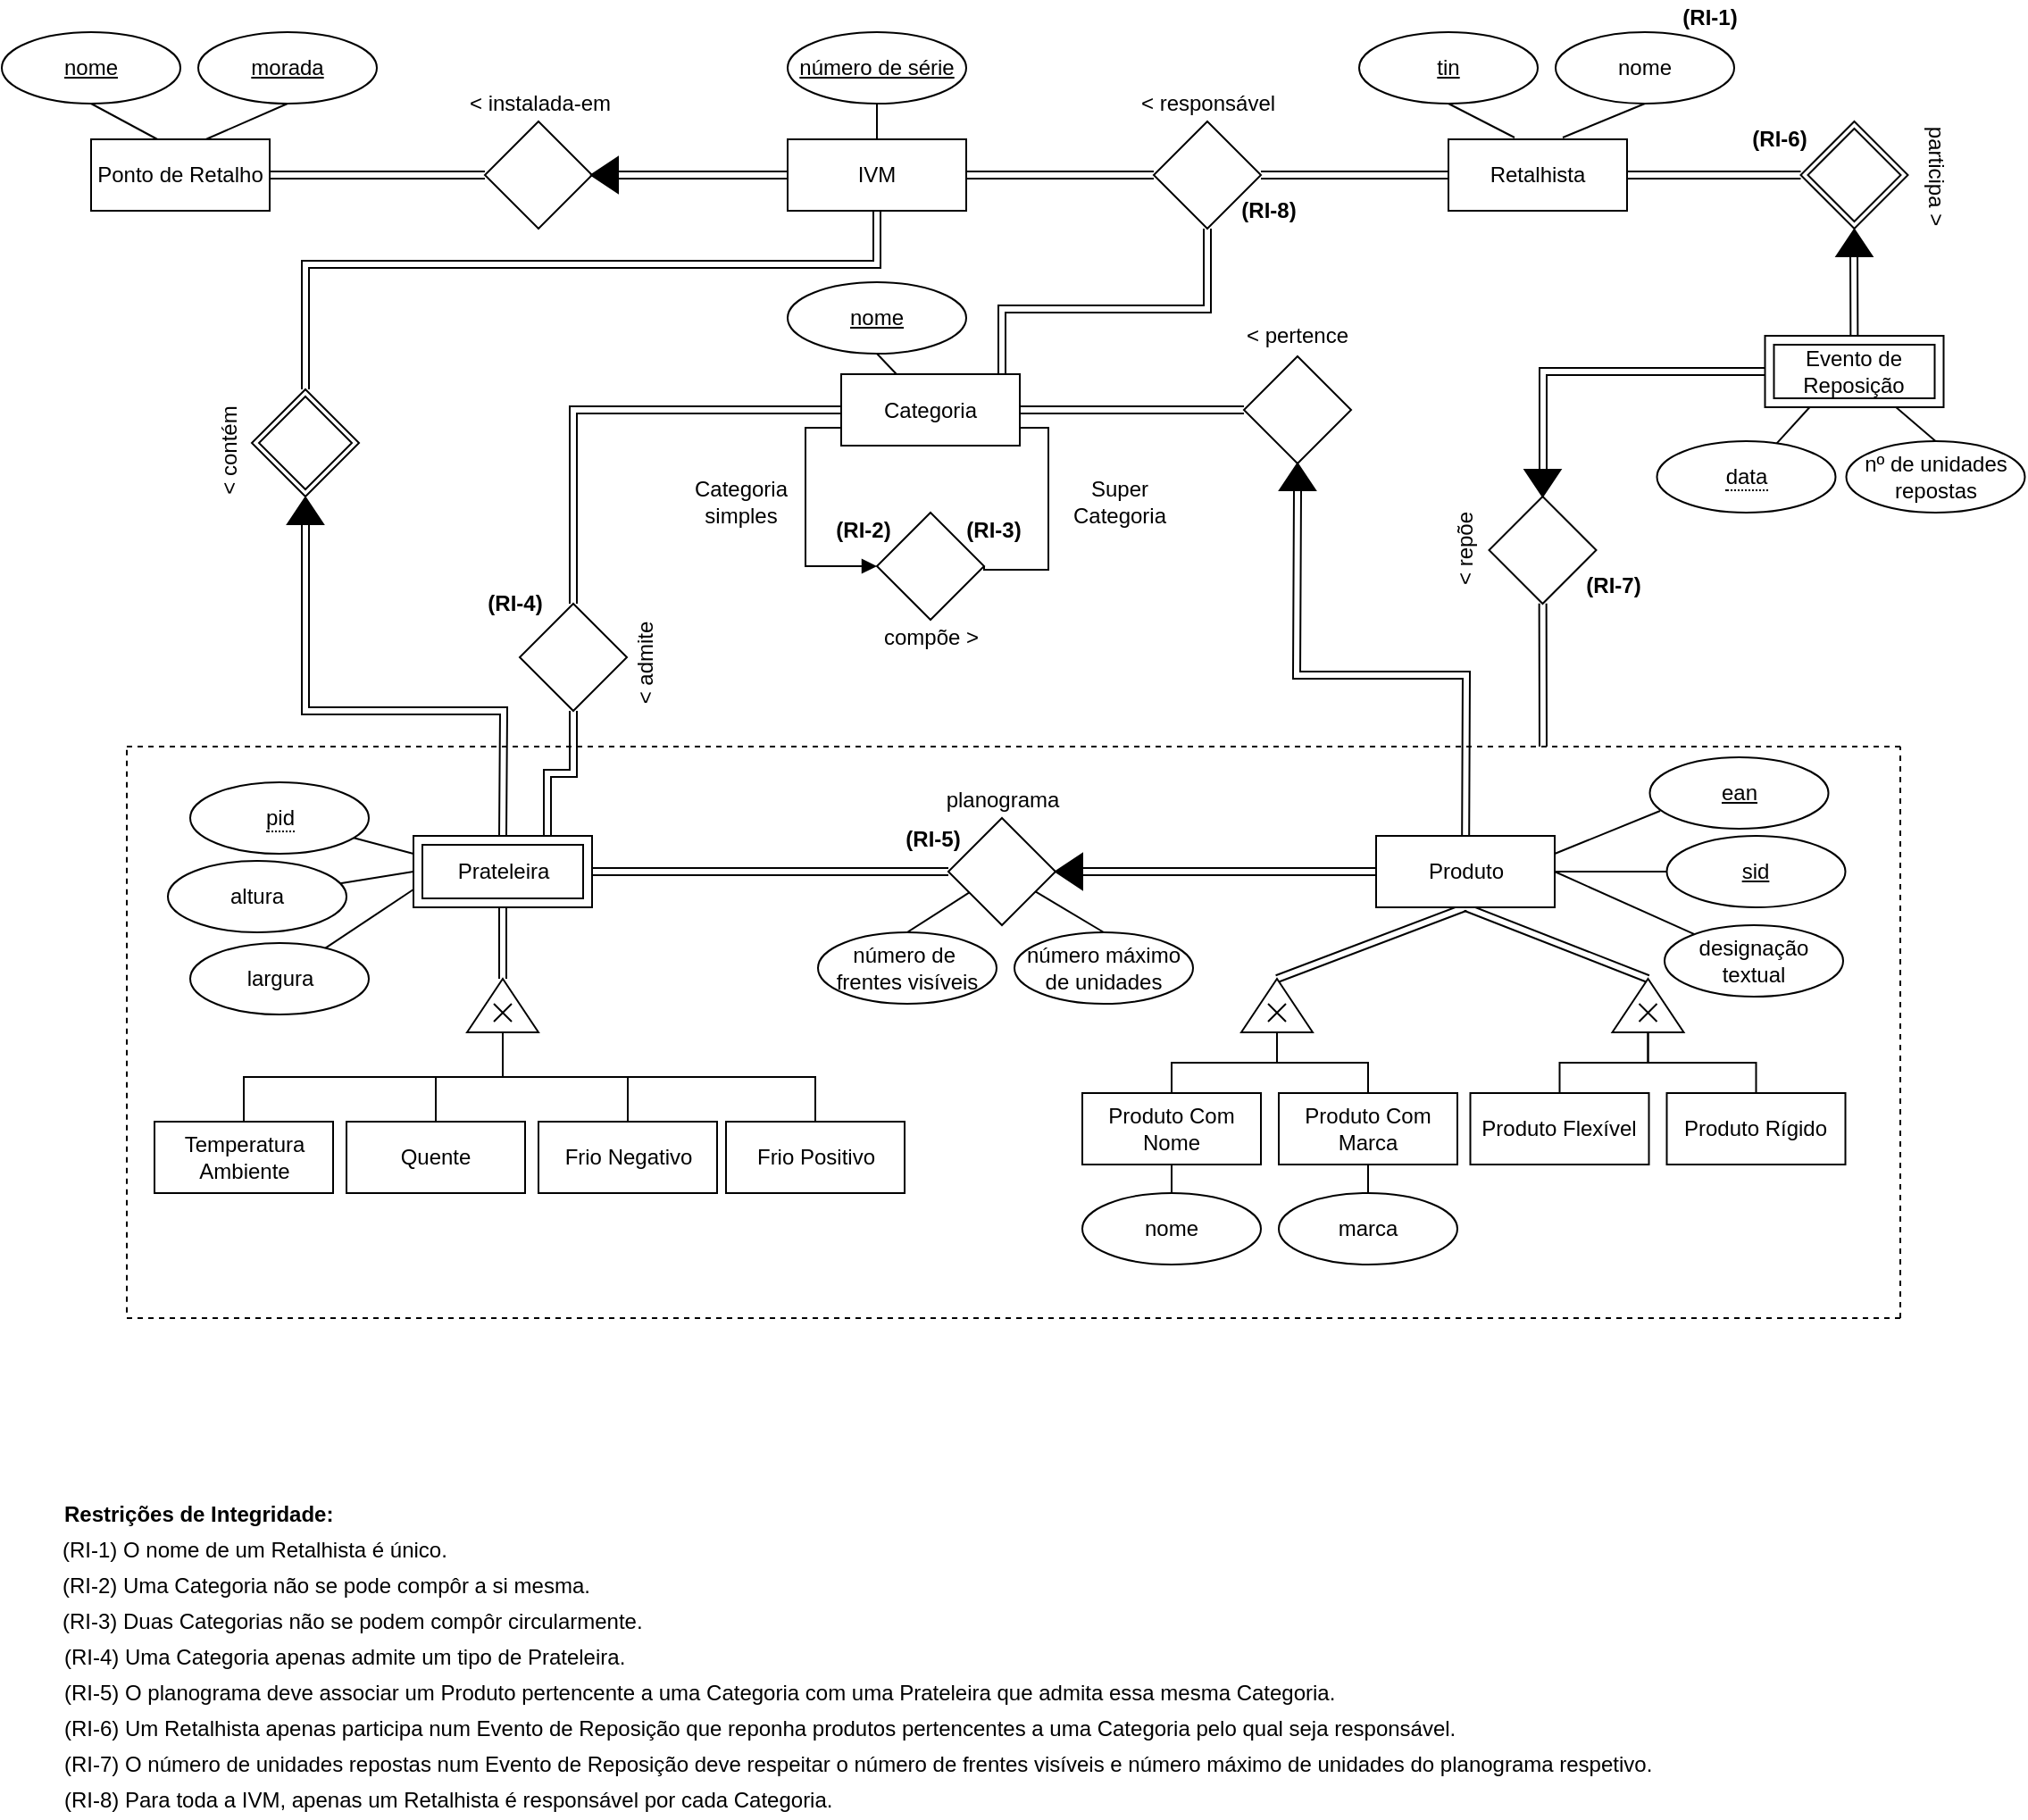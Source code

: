 <mxfile version="18.1.2" type="google"><diagram id="pVXfIqjdTiSZ4pMnG60R" name="Page-1"><mxGraphModel grid="1" page="1" gridSize="10" guides="1" tooltips="1" connect="1" arrows="1" fold="1" pageScale="1" pageWidth="1169" pageHeight="827" math="0" shadow="0"><root><mxCell id="0"/><mxCell id="1" parent="0"/><mxCell id="9XuboyVHeGBMtHTRcNs0-4" style="edgeStyle=none;rounded=0;orthogonalLoop=1;jettySize=auto;html=1;entryX=0.5;entryY=0;entryDx=0;entryDy=0;endArrow=none;endFill=0;" edge="1" parent="1"><mxGeometry relative="1" as="geometry"><mxPoint x="764.5" y="740" as="targetPoint"/></mxGeometry></mxCell><mxCell id="gQ8pJQPhpBVp7Z7NaRv0-20" style="edgeStyle=none;rounded=0;orthogonalLoop=1;jettySize=auto;html=1;entryX=0.5;entryY=1;entryDx=0;entryDy=0;endArrow=none;endFill=0;" edge="1" parent="1" source="gQ8pJQPhpBVp7Z7NaRv0-23" target="gQ8pJQPhpBVp7Z7NaRv0-31"><mxGeometry relative="1" as="geometry"/></mxCell><mxCell id="gQ8pJQPhpBVp7Z7NaRv0-21" style="rounded=0;orthogonalLoop=1;jettySize=auto;html=1;entryX=0.5;entryY=0;entryDx=0;entryDy=0;endArrow=none;endFill=0;shape=link;edgeStyle=elbowEdgeStyle;elbow=vertical;" edge="1" parent="1" source="gQ8pJQPhpBVp7Z7NaRv0-23" target="gQ8pJQPhpBVp7Z7NaRv0-33"><mxGeometry relative="1" as="geometry"><mxPoint x="197.5" y="250" as="targetPoint"/><Array as="points"><mxPoint x="309" y="180"/><mxPoint x="299" y="190"/></Array></mxGeometry></mxCell><mxCell id="pPBSvV6Vw7GxZ7YlRQ6y-2" style="shape=link;rounded=0;orthogonalLoop=1;jettySize=auto;html=1;entryX=0;entryY=0.5;entryDx=0;entryDy=0;" edge="1" parent="1" source="gQ8pJQPhpBVp7Z7NaRv0-23" target="gQ8pJQPhpBVp7Z7NaRv0-79"><mxGeometry relative="1" as="geometry"/></mxCell><mxCell id="gQ8pJQPhpBVp7Z7NaRv0-23" value="IVM" style="whiteSpace=wrap;html=1;align=center;" vertex="1" parent="1"><mxGeometry x="454" y="110" width="100" height="40" as="geometry"/></mxCell><mxCell id="gQ8pJQPhpBVp7Z7NaRv0-24" style="rounded=0;orthogonalLoop=1;jettySize=auto;html=1;entryX=0;entryY=0.5;entryDx=0;entryDy=0;endArrow=none;endFill=0;shape=link;" edge="1" parent="1" source="gQ8pJQPhpBVp7Z7NaRv0-27" target="gQ8pJQPhpBVp7Z7NaRv0-28"><mxGeometry relative="1" as="geometry"/></mxCell><mxCell id="gQ8pJQPhpBVp7Z7NaRv0-25" style="edgeStyle=none;rounded=0;orthogonalLoop=1;jettySize=auto;html=1;entryX=0.5;entryY=1;entryDx=0;entryDy=0;endArrow=none;endFill=0;exitX=0.39;exitY=0.025;exitDx=0;exitDy=0;exitPerimeter=0;" edge="1" parent="1" source="gQ8pJQPhpBVp7Z7NaRv0-27" target="gQ8pJQPhpBVp7Z7NaRv0-29"><mxGeometry relative="1" as="geometry"/></mxCell><mxCell id="gQ8pJQPhpBVp7Z7NaRv0-26" style="edgeStyle=none;rounded=0;orthogonalLoop=1;jettySize=auto;html=1;entryX=0.5;entryY=1;entryDx=0;entryDy=0;endArrow=none;endFill=0;exitX=0.62;exitY=0.025;exitDx=0;exitDy=0;exitPerimeter=0;" edge="1" parent="1" source="gQ8pJQPhpBVp7Z7NaRv0-27" target="gQ8pJQPhpBVp7Z7NaRv0-30"><mxGeometry relative="1" as="geometry"/></mxCell><mxCell id="gQ8pJQPhpBVp7Z7NaRv0-27" value="Ponto de Retalho" style="whiteSpace=wrap;html=1;align=center;" vertex="1" parent="1"><mxGeometry x="64" y="110" width="100" height="40" as="geometry"/></mxCell><mxCell id="gQ8pJQPhpBVp7Z7NaRv0-28" value="" style="shape=rhombus;perimeter=rhombusPerimeter;whiteSpace=wrap;html=1;align=center;" vertex="1" parent="1"><mxGeometry x="284.5" y="100" width="60" height="60" as="geometry"/></mxCell><mxCell id="gQ8pJQPhpBVp7Z7NaRv0-29" value="nome" style="ellipse;whiteSpace=wrap;html=1;align=center;fontStyle=4" vertex="1" parent="1"><mxGeometry x="14" y="50" width="100" height="40" as="geometry"/></mxCell><mxCell id="gQ8pJQPhpBVp7Z7NaRv0-30" value="morada" style="ellipse;whiteSpace=wrap;html=1;align=center;fontStyle=4" vertex="1" parent="1"><mxGeometry x="124" y="50" width="100" height="40" as="geometry"/></mxCell><mxCell id="gQ8pJQPhpBVp7Z7NaRv0-31" value="número de série" style="ellipse;whiteSpace=wrap;html=1;align=center;fontStyle=4" vertex="1" parent="1"><mxGeometry x="454" y="50" width="100" height="40" as="geometry"/></mxCell><mxCell id="gQ8pJQPhpBVp7Z7NaRv0-32" style="edgeStyle=none;rounded=0;orthogonalLoop=1;jettySize=auto;html=1;entryX=0.5;entryY=0;entryDx=0;entryDy=0;endArrow=none;endFill=0;startArrow=none;exitX=0;exitY=0.5;exitDx=0;exitDy=0;shape=link;" edge="1" parent="1" source="XFSiHZjqZu1Twpe_25S5-8" target="gQ8pJQPhpBVp7Z7NaRv0-46"><mxGeometry relative="1" as="geometry"><Array as="points"><mxPoint x="184" y="430"/><mxPoint x="295" y="430"/></Array></mxGeometry></mxCell><mxCell id="gQ8pJQPhpBVp7Z7NaRv0-33" value="" style="shape=rhombus;double=1;perimeter=rhombusPerimeter;whiteSpace=wrap;html=1;align=center;" vertex="1" parent="1"><mxGeometry x="154" y="250" width="60" height="60" as="geometry"/></mxCell><mxCell id="gQ8pJQPhpBVp7Z7NaRv0-34" style="edgeStyle=none;rounded=0;orthogonalLoop=1;jettySize=auto;html=1;entryX=0.5;entryY=1;entryDx=0;entryDy=0;endArrow=none;endFill=0;elbow=vertical;" edge="1" parent="1" source="gQ8pJQPhpBVp7Z7NaRv0-38" target="gQ8pJQPhpBVp7Z7NaRv0-39"><mxGeometry relative="1" as="geometry"/></mxCell><mxCell id="gQ8pJQPhpBVp7Z7NaRv0-37" style="edgeStyle=none;rounded=0;orthogonalLoop=1;jettySize=auto;html=1;entryX=0;entryY=0.5;entryDx=0;entryDy=0;endArrow=none;endFill=0;shape=link;" edge="1" parent="1" source="gQ8pJQPhpBVp7Z7NaRv0-38" target="gQ8pJQPhpBVp7Z7NaRv0-115"><mxGeometry relative="1" as="geometry"/></mxCell><mxCell id="gQ8pJQPhpBVp7Z7NaRv0-39" value="nome" style="ellipse;whiteSpace=wrap;html=1;align=center;fontStyle=4" vertex="1" parent="1"><mxGeometry x="454" y="190" width="100" height="40" as="geometry"/></mxCell><mxCell id="Xe1isENeUcXGEcEsjrZS-8" style="edgeStyle=orthogonalEdgeStyle;rounded=0;orthogonalLoop=1;jettySize=auto;html=1;entryX=0;entryY=0.75;entryDx=0;entryDy=0;exitX=0;exitY=0.5;exitDx=0;exitDy=0;endArrow=none;endFill=0;startArrow=block;startFill=1;" edge="1" parent="1" source="gQ8pJQPhpBVp7Z7NaRv0-40" target="gQ8pJQPhpBVp7Z7NaRv0-38"><mxGeometry relative="1" as="geometry"/></mxCell><mxCell id="Xe1isENeUcXGEcEsjrZS-9" style="edgeStyle=orthogonalEdgeStyle;rounded=0;orthogonalLoop=1;jettySize=auto;html=1;entryX=1;entryY=0.75;entryDx=0;entryDy=0;exitX=1;exitY=0.5;exitDx=0;exitDy=0;endArrow=none;endFill=0;" edge="1" parent="1" source="gQ8pJQPhpBVp7Z7NaRv0-40" target="gQ8pJQPhpBVp7Z7NaRv0-38"><mxGeometry relative="1" as="geometry"><Array as="points"><mxPoint x="600" y="351"/><mxPoint x="600" y="271"/></Array></mxGeometry></mxCell><mxCell id="gQ8pJQPhpBVp7Z7NaRv0-40" value="" style="shape=rhombus;perimeter=rhombusPerimeter;whiteSpace=wrap;html=1;align=center;" vertex="1" parent="1"><mxGeometry x="504" y="319" width="60" height="60" as="geometry"/></mxCell><mxCell id="gQ8pJQPhpBVp7Z7NaRv0-41" value="Categoria simples" style="text;html=1;strokeColor=none;fillColor=none;align=center;verticalAlign=middle;whiteSpace=wrap;rounded=0;" vertex="1" parent="1"><mxGeometry x="397.5" y="298" width="60" height="30" as="geometry"/></mxCell><mxCell id="gQ8pJQPhpBVp7Z7NaRv0-42" value="Super Categoria" style="text;html=1;strokeColor=none;fillColor=none;align=center;verticalAlign=middle;whiteSpace=wrap;rounded=0;" vertex="1" parent="1"><mxGeometry x="610" y="298" width="60" height="30" as="geometry"/></mxCell><mxCell id="gQ8pJQPhpBVp7Z7NaRv0-43" style="shape=link;rounded=0;orthogonalLoop=1;jettySize=auto;html=1;endArrow=none;endFill=0;startArrow=none;entryX=0;entryY=0.5;entryDx=0;entryDy=0;edgeStyle=elbowEdgeStyle;exitX=0.5;exitY=0;exitDx=0;exitDy=0;" edge="1" parent="1" source="gQ8pJQPhpBVp7Z7NaRv0-45" target="gQ8pJQPhpBVp7Z7NaRv0-38"><mxGeometry relative="1" as="geometry"><mxPoint x="944" y="200" as="targetPoint"/><Array as="points"><mxPoint x="334" y="262"/><mxPoint x="324" y="310"/></Array><mxPoint x="334" y="355" as="sourcePoint"/></mxGeometry></mxCell><mxCell id="gQ8pJQPhpBVp7Z7NaRv0-45" value="" style="shape=rhombus;perimeter=rhombusPerimeter;whiteSpace=wrap;html=1;align=center;" vertex="1" parent="1"><mxGeometry x="304" y="370" width="60" height="60" as="geometry"/></mxCell><mxCell id="m3IpDpdeBTvdBVYiMgrG-31" style="edgeStyle=elbowEdgeStyle;shape=link;rounded=0;orthogonalLoop=1;jettySize=auto;elbow=vertical;html=1;entryX=0.5;entryY=1;entryDx=0;entryDy=0;endArrow=classic;endFill=1;exitX=0.75;exitY=0;exitDx=0;exitDy=0;" edge="1" parent="1" source="gQ8pJQPhpBVp7Z7NaRv0-46" target="gQ8pJQPhpBVp7Z7NaRv0-45"><mxGeometry relative="1" as="geometry"/></mxCell><mxCell id="gQ8pJQPhpBVp7Z7NaRv0-46" value="Prateleira" style="shape=ext;margin=3;double=1;whiteSpace=wrap;html=1;align=center;gradientColor=none;" vertex="1" parent="1"><mxGeometry x="244.5" y="500" width="100" height="40" as="geometry"/></mxCell><mxCell id="gQ8pJQPhpBVp7Z7NaRv0-47" style="edgeStyle=none;rounded=0;orthogonalLoop=1;jettySize=auto;html=1;entryX=0;entryY=0.5;entryDx=0;entryDy=0;endArrow=none;endFill=0;" edge="1" parent="1" source="gQ8pJQPhpBVp7Z7NaRv0-48" target="gQ8pJQPhpBVp7Z7NaRv0-46"><mxGeometry relative="1" as="geometry"/></mxCell><mxCell id="gQ8pJQPhpBVp7Z7NaRv0-48" value="altura" style="ellipse;whiteSpace=wrap;html=1;align=center;" vertex="1" parent="1"><mxGeometry x="107" y="514" width="100" height="40" as="geometry"/></mxCell><mxCell id="gQ8pJQPhpBVp7Z7NaRv0-49" style="edgeStyle=none;rounded=0;orthogonalLoop=1;jettySize=auto;html=1;entryX=0;entryY=0.75;entryDx=0;entryDy=0;endArrow=none;endFill=0;" edge="1" parent="1" source="gQ8pJQPhpBVp7Z7NaRv0-50" target="gQ8pJQPhpBVp7Z7NaRv0-46"><mxGeometry relative="1" as="geometry"/></mxCell><mxCell id="gQ8pJQPhpBVp7Z7NaRv0-50" value="largura" style="ellipse;whiteSpace=wrap;html=1;align=center;" vertex="1" parent="1"><mxGeometry x="119.5" y="560" width="100" height="40" as="geometry"/></mxCell><mxCell id="gQ8pJQPhpBVp7Z7NaRv0-51" style="edgeStyle=none;rounded=0;orthogonalLoop=1;jettySize=auto;html=1;entryX=0;entryY=0.25;entryDx=0;entryDy=0;endArrow=none;endFill=0;" edge="1" parent="1" source="gQ8pJQPhpBVp7Z7NaRv0-52" target="gQ8pJQPhpBVp7Z7NaRv0-46"><mxGeometry relative="1" as="geometry"/></mxCell><mxCell id="gQ8pJQPhpBVp7Z7NaRv0-52" value="&lt;span style=&quot;border-bottom: 1px dotted&quot;&gt;pid&lt;/span&gt;" style="ellipse;whiteSpace=wrap;html=1;align=center;" vertex="1" parent="1"><mxGeometry x="119.5" y="470" width="100" height="40" as="geometry"/></mxCell><mxCell id="gQ8pJQPhpBVp7Z7NaRv0-53" value="" style="rounded=0;orthogonalLoop=1;jettySize=auto;html=1;endArrow=none;endFill=0;shape=link;" edge="1" parent="1" source="gQ8pJQPhpBVp7Z7NaRv0-54" target="gQ8pJQPhpBVp7Z7NaRv0-46"><mxGeometry relative="1" as="geometry"/></mxCell><mxCell id="gQ8pJQPhpBVp7Z7NaRv0-54" value="" style="triangle;whiteSpace=wrap;html=1;direction=north;aspect=fixed;" vertex="1" parent="1"><mxGeometry x="274.5" y="580" width="40" height="30" as="geometry"/></mxCell><mxCell id="gQ8pJQPhpBVp7Z7NaRv0-55" style="edgeStyle=elbowEdgeStyle;rounded=0;orthogonalLoop=1;jettySize=auto;html=1;entryX=0;entryY=0.5;entryDx=0;entryDy=0;endArrow=none;endFill=0;elbow=vertical;" edge="1" parent="1" source="gQ8pJQPhpBVp7Z7NaRv0-56" target="gQ8pJQPhpBVp7Z7NaRv0-54"><mxGeometry relative="1" as="geometry"/></mxCell><mxCell id="gQ8pJQPhpBVp7Z7NaRv0-56" value="Temperatura Ambiente" style="whiteSpace=wrap;html=1;align=center;" vertex="1" parent="1"><mxGeometry x="99.5" y="660" width="100" height="40" as="geometry"/></mxCell><mxCell id="gQ8pJQPhpBVp7Z7NaRv0-57" style="edgeStyle=elbowEdgeStyle;rounded=0;orthogonalLoop=1;jettySize=auto;html=1;entryX=0;entryY=0.5;entryDx=0;entryDy=0;endArrow=none;endFill=0;elbow=vertical;" edge="1" parent="1" source="gQ8pJQPhpBVp7Z7NaRv0-58" target="gQ8pJQPhpBVp7Z7NaRv0-54"><mxGeometry relative="1" as="geometry"/></mxCell><mxCell id="gQ8pJQPhpBVp7Z7NaRv0-58" value="Quente" style="whiteSpace=wrap;html=1;align=center;" vertex="1" parent="1"><mxGeometry x="207" y="660" width="100" height="40" as="geometry"/></mxCell><mxCell id="gQ8pJQPhpBVp7Z7NaRv0-59" style="edgeStyle=elbowEdgeStyle;rounded=0;orthogonalLoop=1;jettySize=auto;html=1;endArrow=none;endFill=0;elbow=vertical;exitX=0.5;exitY=0;exitDx=0;exitDy=0;" edge="1" parent="1" source="gQ8pJQPhpBVp7Z7NaRv0-60"><mxGeometry relative="1" as="geometry"><mxPoint x="294.5" y="610" as="targetPoint"/><mxPoint x="439.5" y="660" as="sourcePoint"/></mxGeometry></mxCell><mxCell id="gQ8pJQPhpBVp7Z7NaRv0-60" value="Frio Positivo" style="whiteSpace=wrap;html=1;align=center;" vertex="1" parent="1"><mxGeometry x="419.5" y="660" width="100" height="40" as="geometry"/></mxCell><mxCell id="gQ8pJQPhpBVp7Z7NaRv0-61" style="edgeStyle=elbowEdgeStyle;rounded=0;orthogonalLoop=1;jettySize=auto;html=1;entryX=0.5;entryY=1;entryDx=0;entryDy=0;elbow=vertical;endArrow=none;endFill=0;" edge="1" parent="1" source="gQ8pJQPhpBVp7Z7NaRv0-62"><mxGeometry relative="1" as="geometry"><mxPoint x="294.5" y="610" as="targetPoint"/></mxGeometry></mxCell><mxCell id="gQ8pJQPhpBVp7Z7NaRv0-62" value="Frio Negativo" style="whiteSpace=wrap;html=1;align=center;" vertex="1" parent="1"><mxGeometry x="314.5" y="660" width="100" height="40" as="geometry"/></mxCell><mxCell id="gQ8pJQPhpBVp7Z7NaRv0-63" style="edgeStyle=none;rounded=0;orthogonalLoop=1;jettySize=auto;html=1;entryX=0.5;entryY=1;entryDx=0;entryDy=0;endArrow=none;endFill=0;exitX=0.37;exitY=-0.025;exitDx=0;exitDy=0;exitPerimeter=0;" edge="1" parent="1" source="gQ8pJQPhpBVp7Z7NaRv0-66" target="gQ8pJQPhpBVp7Z7NaRv0-68"><mxGeometry relative="1" as="geometry"/></mxCell><mxCell id="gQ8pJQPhpBVp7Z7NaRv0-64" style="edgeStyle=none;rounded=0;orthogonalLoop=1;jettySize=auto;html=1;entryX=0.5;entryY=1;entryDx=0;entryDy=0;endArrow=none;endFill=0;exitX=0.64;exitY=-0.025;exitDx=0;exitDy=0;exitPerimeter=0;" edge="1" parent="1" source="gQ8pJQPhpBVp7Z7NaRv0-66" target="gQ8pJQPhpBVp7Z7NaRv0-67"><mxGeometry relative="1" as="geometry"><mxPoint x="1118" y="600" as="targetPoint"/></mxGeometry></mxCell><mxCell id="gQ8pJQPhpBVp7Z7NaRv0-66" value="Retalhista" style="whiteSpace=wrap;html=1;align=center;" vertex="1" parent="1"><mxGeometry x="824" y="110" width="100" height="40" as="geometry"/></mxCell><mxCell id="gQ8pJQPhpBVp7Z7NaRv0-67" value="nome" style="ellipse;whiteSpace=wrap;html=1;align=center;fontStyle=0" vertex="1" parent="1"><mxGeometry x="884" y="50" width="100" height="40" as="geometry"/></mxCell><mxCell id="gQ8pJQPhpBVp7Z7NaRv0-68" value="tin" style="ellipse;whiteSpace=wrap;html=1;align=center;fontStyle=4" vertex="1" parent="1"><mxGeometry x="774" y="50" width="100" height="40" as="geometry"/></mxCell><mxCell id="gQ8pJQPhpBVp7Z7NaRv0-70" style="rounded=0;orthogonalLoop=1;jettySize=auto;html=1;entryX=0.5;entryY=0;entryDx=0;entryDy=0;endArrow=none;endFill=0;" edge="1" parent="1" source="gQ8pJQPhpBVp7Z7NaRv0-71" target="gQ8pJQPhpBVp7Z7NaRv0-77"><mxGeometry relative="1" as="geometry"/></mxCell><mxCell id="gQ8pJQPhpBVp7Z7NaRv0-71" value="Evento de Reposição" style="shape=ext;margin=3;double=1;whiteSpace=wrap;html=1;align=center;gradientColor=none;" vertex="1" parent="1"><mxGeometry x="1001.25" y="220" width="100" height="40" as="geometry"/></mxCell><mxCell id="gQ8pJQPhpBVp7Z7NaRv0-73" value="" style="shape=rhombus;double=1;perimeter=rhombusPerimeter;whiteSpace=wrap;html=1;align=center;" vertex="1" parent="1"><mxGeometry x="1021.25" y="100" width="60" height="60" as="geometry"/></mxCell><mxCell id="gQ8pJQPhpBVp7Z7NaRv0-74" style="rounded=0;orthogonalLoop=1;jettySize=auto;html=1;entryX=0.5;entryY=1;entryDx=0;entryDy=0;endArrow=block;endFill=0;shape=flexArrow;startArrow=none;" edge="1" parent="1" source="m3IpDpdeBTvdBVYiMgrG-27" target="gQ8pJQPhpBVp7Z7NaRv0-73"><mxGeometry relative="1" as="geometry"/></mxCell><mxCell id="gQ8pJQPhpBVp7Z7NaRv0-75" style="rounded=0;orthogonalLoop=1;jettySize=auto;html=1;endArrow=none;endFill=0;entryX=1;entryY=0.5;entryDx=0;entryDy=0;shape=link;" edge="1" parent="1" source="gQ8pJQPhpBVp7Z7NaRv0-73" target="gQ8pJQPhpBVp7Z7NaRv0-66"><mxGeometry relative="1" as="geometry"><mxPoint x="914" y="120" as="targetPoint"/></mxGeometry></mxCell><mxCell id="gQ8pJQPhpBVp7Z7NaRv0-77" value="nº de unidades repostas" style="ellipse;whiteSpace=wrap;html=1;align=center;fontStyle=0" vertex="1" parent="1"><mxGeometry x="1046.75" y="279" width="100" height="40" as="geometry"/></mxCell><mxCell id="gQ8pJQPhpBVp7Z7NaRv0-78" style="edgeStyle=elbowEdgeStyle;rounded=0;orthogonalLoop=1;jettySize=auto;html=1;endArrow=none;endFill=0;shape=link;startArrow=none;elbow=vertical;exitX=0.5;exitY=1;exitDx=0;exitDy=0;" edge="1" parent="1" source="gQ8pJQPhpBVp7Z7NaRv0-79"><mxGeometry relative="1" as="geometry"><mxPoint x="574" y="250" as="targetPoint"/><Array as="points"/><mxPoint x="690" y="170" as="sourcePoint"/></mxGeometry></mxCell><mxCell id="gQ8pJQPhpBVp7Z7NaRv0-79" value="" style="shape=rhombus;perimeter=rhombusPerimeter;whiteSpace=wrap;html=1;align=center;" vertex="1" parent="1"><mxGeometry x="659" y="100" width="60" height="60" as="geometry"/></mxCell><mxCell id="gQ8pJQPhpBVp7Z7NaRv0-80" style="rounded=0;orthogonalLoop=1;jettySize=auto;elbow=vertical;html=1;endArrow=none;endFill=0;entryX=0.058;entryY=0.75;entryDx=0;entryDy=0;exitX=1;exitY=0.25;exitDx=0;exitDy=0;entryPerimeter=0;" edge="1" parent="1" source="gQ8pJQPhpBVp7Z7NaRv0-89" target="gQ8pJQPhpBVp7Z7NaRv0-110"><mxGeometry relative="1" as="geometry"><mxPoint x="1100.778" y="717.78" as="sourcePoint"/><mxPoint x="1109.5" y="567.78" as="targetPoint"/></mxGeometry></mxCell><mxCell id="gQ8pJQPhpBVp7Z7NaRv0-81" style="edgeStyle=none;rounded=0;orthogonalLoop=1;jettySize=auto;html=1;endArrow=none;endFill=0;elbow=vertical;entryX=1;entryY=0.5;entryDx=0;entryDy=0;" edge="1" parent="1" source="gQ8pJQPhpBVp7Z7NaRv0-82" target="gQ8pJQPhpBVp7Z7NaRv0-89"><mxGeometry relative="1" as="geometry"><mxPoint x="859.5" y="533.89" as="targetPoint"/></mxGeometry></mxCell><mxCell id="gQ8pJQPhpBVp7Z7NaRv0-82" value="designação textual" style="ellipse;whiteSpace=wrap;html=1;align=center;fontStyle=0" vertex="1" parent="1"><mxGeometry x="945" y="550" width="100" height="40" as="geometry"/></mxCell><mxCell id="gQ8pJQPhpBVp7Z7NaRv0-83" style="edgeStyle=none;rounded=0;orthogonalLoop=1;jettySize=auto;html=1;entryX=0.5;entryY=1;entryDx=0;entryDy=0;endArrow=none;endFill=0;elbow=vertical;exitX=0.5;exitY=0;exitDx=0;exitDy=0;" edge="1" parent="1" source="gQ8pJQPhpBVp7Z7NaRv0-84" target="gQ8pJQPhpBVp7Z7NaRv0-95"><mxGeometry relative="1" as="geometry"><mxPoint x="786.5" y="641" as="targetPoint"/><mxPoint x="779" y="731" as="sourcePoint"/></mxGeometry></mxCell><mxCell id="gQ8pJQPhpBVp7Z7NaRv0-84" value="marca" style="ellipse;whiteSpace=wrap;html=1;align=center;fontStyle=0" vertex="1" parent="1"><mxGeometry x="729" y="700" width="100" height="40" as="geometry"/></mxCell><mxCell id="gQ8pJQPhpBVp7Z7NaRv0-85" style="edgeStyle=none;rounded=0;orthogonalLoop=1;jettySize=auto;html=1;endArrow=none;endFill=0;elbow=vertical;entryX=0.5;entryY=1;entryDx=0;entryDy=0;exitX=0.5;exitY=0;exitDx=0;exitDy=0;" edge="1" parent="1" source="gQ8pJQPhpBVp7Z7NaRv0-86" target="gQ8pJQPhpBVp7Z7NaRv0-97"><mxGeometry relative="1" as="geometry"><mxPoint x="761.5" y="641" as="targetPoint"/><mxPoint x="669" y="731" as="sourcePoint"/></mxGeometry></mxCell><mxCell id="gQ8pJQPhpBVp7Z7NaRv0-86" value="nome" style="ellipse;whiteSpace=wrap;html=1;align=center;fontStyle=0" vertex="1" parent="1"><mxGeometry x="619" y="700" width="100" height="40" as="geometry"/></mxCell><mxCell id="gQ8pJQPhpBVp7Z7NaRv0-87" value="" style="rounded=0;orthogonalLoop=1;jettySize=auto;elbow=vertical;html=1;endArrow=none;endFill=0;entryX=1;entryY=0.5;entryDx=0;entryDy=0;shape=link;exitX=0.5;exitY=1;exitDx=0;exitDy=0;" edge="1" parent="1" source="gQ8pJQPhpBVp7Z7NaRv0-89" target="gQ8pJQPhpBVp7Z7NaRv0-92"><mxGeometry relative="1" as="geometry"><mxPoint x="1149.929" y="637.78" as="sourcePoint"/></mxGeometry></mxCell><mxCell id="gQ8pJQPhpBVp7Z7NaRv0-88" style="rounded=0;orthogonalLoop=1;jettySize=auto;elbow=vertical;html=1;entryX=1;entryY=0.5;entryDx=0;entryDy=0;endArrow=none;endFill=0;shape=link;exitX=0.5;exitY=1;exitDx=0;exitDy=0;" edge="1" parent="1" source="gQ8pJQPhpBVp7Z7NaRv0-89" target="gQ8pJQPhpBVp7Z7NaRv0-98"><mxGeometry relative="1" as="geometry"><mxPoint x="864" y="530" as="sourcePoint"/></mxGeometry></mxCell><mxCell id="DdXSxRleZCJrAWjYgFB--2" style="rounded=0;orthogonalLoop=1;jettySize=auto;html=1;endArrow=none;endFill=0;" edge="1" parent="1" source="gQ8pJQPhpBVp7Z7NaRv0-89" target="DdXSxRleZCJrAWjYgFB--1"><mxGeometry relative="1" as="geometry"/></mxCell><mxCell id="gQ8pJQPhpBVp7Z7NaRv0-89" value="Produto" style="whiteSpace=wrap;html=1;align=center;" vertex="1" parent="1"><mxGeometry x="783.5" y="500" width="100" height="40" as="geometry"/></mxCell><mxCell id="gQ8pJQPhpBVp7Z7NaRv0-91" style="rounded=0;orthogonalLoop=1;jettySize=auto;elbow=vertical;html=1;entryX=0;entryY=0.5;entryDx=0;entryDy=0;endArrow=none;endFill=0;shape=link;exitX=1;exitY=0.5;exitDx=0;exitDy=0;" edge="1" parent="1" source="gQ8pJQPhpBVp7Z7NaRv0-46" target="gQ8pJQPhpBVp7Z7NaRv0-109"><mxGeometry relative="1" as="geometry"><mxPoint x="749.5" y="583.89" as="targetPoint"/><mxPoint x="613" y="583.89" as="sourcePoint"/></mxGeometry></mxCell><mxCell id="gQ8pJQPhpBVp7Z7NaRv0-92" value="" style="triangle;whiteSpace=wrap;html=1;direction=north;aspect=fixed;" vertex="1" parent="1"><mxGeometry x="708" y="580" width="40" height="30" as="geometry"/></mxCell><mxCell id="gQ8pJQPhpBVp7Z7NaRv0-93" value="Produto Flexível" style="whiteSpace=wrap;html=1;align=center;" vertex="1" parent="1"><mxGeometry x="836.25" y="644" width="100" height="40" as="geometry"/></mxCell><mxCell id="gQ8pJQPhpBVp7Z7NaRv0-94" style="edgeStyle=elbowEdgeStyle;rounded=0;orthogonalLoop=1;jettySize=auto;html=1;exitX=0.5;exitY=0;exitDx=0;exitDy=0;entryX=0;entryY=0.5;entryDx=0;entryDy=0;endArrow=none;endFill=0;elbow=vertical;" edge="1" parent="1" source="gQ8pJQPhpBVp7Z7NaRv0-95" target="gQ8pJQPhpBVp7Z7NaRv0-92"><mxGeometry relative="1" as="geometry"/></mxCell><mxCell id="gQ8pJQPhpBVp7Z7NaRv0-95" value="Produto Com Marca" style="whiteSpace=wrap;html=1;align=center;" vertex="1" parent="1"><mxGeometry x="729" y="644" width="100" height="40" as="geometry"/></mxCell><mxCell id="gQ8pJQPhpBVp7Z7NaRv0-96" style="edgeStyle=elbowEdgeStyle;rounded=0;orthogonalLoop=1;jettySize=auto;html=1;entryX=0;entryY=0.5;entryDx=0;entryDy=0;endArrow=none;endFill=0;elbow=vertical;" edge="1" parent="1" source="gQ8pJQPhpBVp7Z7NaRv0-97" target="gQ8pJQPhpBVp7Z7NaRv0-92"><mxGeometry relative="1" as="geometry"/></mxCell><mxCell id="gQ8pJQPhpBVp7Z7NaRv0-97" value="Produto Com Nome" style="whiteSpace=wrap;html=1;align=center;" vertex="1" parent="1"><mxGeometry x="619" y="644" width="100" height="40" as="geometry"/></mxCell><mxCell id="gQ8pJQPhpBVp7Z7NaRv0-98" value="" style="triangle;whiteSpace=wrap;html=1;direction=north;aspect=fixed;" vertex="1" parent="1"><mxGeometry x="915.75" y="580" width="40" height="30" as="geometry"/></mxCell><mxCell id="gQ8pJQPhpBVp7Z7NaRv0-99" value="Produto Rígido" style="whiteSpace=wrap;html=1;align=center;" vertex="1" parent="1"><mxGeometry x="946.25" y="644" width="100" height="40" as="geometry"/></mxCell><mxCell id="gQ8pJQPhpBVp7Z7NaRv0-100" value="" style="shape=umlDestroy;whiteSpace=wrap;html=1;strokeWidth=1;aspect=fixed;" vertex="1" parent="1"><mxGeometry x="930.75" y="594" width="10" height="10" as="geometry"/></mxCell><mxCell id="gQ8pJQPhpBVp7Z7NaRv0-101" style="edgeStyle=elbowEdgeStyle;rounded=0;orthogonalLoop=1;jettySize=auto;html=1;entryX=0.5;entryY=0;entryDx=0;entryDy=0;endArrow=none;endFill=0;elbow=vertical;" edge="1" parent="1" source="gQ8pJQPhpBVp7Z7NaRv0-98" target="gQ8pJQPhpBVp7Z7NaRv0-93"><mxGeometry relative="1" as="geometry"/></mxCell><mxCell id="gQ8pJQPhpBVp7Z7NaRv0-102" style="edgeStyle=elbowEdgeStyle;rounded=0;orthogonalLoop=1;jettySize=auto;html=1;entryX=0.5;entryY=0;entryDx=0;entryDy=0;endArrow=none;endFill=0;elbow=vertical;" edge="1" parent="1" source="gQ8pJQPhpBVp7Z7NaRv0-98" target="gQ8pJQPhpBVp7Z7NaRv0-99"><mxGeometry relative="1" as="geometry"/></mxCell><mxCell id="gQ8pJQPhpBVp7Z7NaRv0-103" value="" style="endArrow=none;dashed=1;html=1;rounded=0;" edge="1" parent="1"><mxGeometry width="50" height="50" relative="1" as="geometry"><mxPoint x="84" y="450" as="sourcePoint"/><mxPoint x="1077" y="450" as="targetPoint"/></mxGeometry></mxCell><mxCell id="gQ8pJQPhpBVp7Z7NaRv0-104" value="" style="endArrow=none;dashed=1;html=1;rounded=0;" edge="1" parent="1"><mxGeometry width="50" height="50" relative="1" as="geometry"><mxPoint x="84" y="770" as="sourcePoint"/><mxPoint x="1077" y="770" as="targetPoint"/></mxGeometry></mxCell><mxCell id="gQ8pJQPhpBVp7Z7NaRv0-105" value="" style="endArrow=none;dashed=1;html=1;rounded=0;" edge="1" parent="1"><mxGeometry width="50" height="50" relative="1" as="geometry"><mxPoint x="84" y="766.89" as="sourcePoint"/><mxPoint x="84" y="450" as="targetPoint"/></mxGeometry></mxCell><mxCell id="gQ8pJQPhpBVp7Z7NaRv0-106" value="" style="endArrow=none;dashed=1;html=1;rounded=0;" edge="1" parent="1"><mxGeometry width="50" height="50" relative="1" as="geometry"><mxPoint x="1077" y="770" as="sourcePoint"/><mxPoint x="1077" y="450" as="targetPoint"/></mxGeometry></mxCell><mxCell id="gQ8pJQPhpBVp7Z7NaRv0-107" style="rounded=0;orthogonalLoop=1;jettySize=auto;html=1;entryX=0.5;entryY=0;entryDx=0;entryDy=0;endArrow=none;endFill=0;" edge="1" parent="1" source="gQ8pJQPhpBVp7Z7NaRv0-109" target="gQ8pJQPhpBVp7Z7NaRv0-111"><mxGeometry relative="1" as="geometry"/></mxCell><mxCell id="gQ8pJQPhpBVp7Z7NaRv0-108" style="rounded=0;orthogonalLoop=1;jettySize=auto;html=1;entryX=0.5;entryY=0;entryDx=0;entryDy=0;endArrow=none;endFill=0;" edge="1" parent="1" source="gQ8pJQPhpBVp7Z7NaRv0-109" target="gQ8pJQPhpBVp7Z7NaRv0-112"><mxGeometry relative="1" as="geometry"/></mxCell><mxCell id="gQ8pJQPhpBVp7Z7NaRv0-109" value="" style="shape=rhombus;perimeter=rhombusPerimeter;whiteSpace=wrap;html=1;align=center;" vertex="1" parent="1"><mxGeometry x="544" y="490" width="60" height="60" as="geometry"/></mxCell><mxCell id="gQ8pJQPhpBVp7Z7NaRv0-110" value="ean" style="ellipse;whiteSpace=wrap;html=1;align=center;fontStyle=4" vertex="1" parent="1"><mxGeometry x="936.75" y="456" width="100" height="40" as="geometry"/></mxCell><mxCell id="gQ8pJQPhpBVp7Z7NaRv0-111" value="número de&amp;nbsp; frentes visíveis" style="ellipse;whiteSpace=wrap;html=1;align=center;fontStyle=0" vertex="1" parent="1"><mxGeometry x="471" y="554" width="100" height="40" as="geometry"/></mxCell><mxCell id="gQ8pJQPhpBVp7Z7NaRv0-112" value="número máximo de unidades" style="ellipse;whiteSpace=wrap;html=1;align=center;fontStyle=0" vertex="1" parent="1"><mxGeometry x="581" y="554" width="100" height="40" as="geometry"/></mxCell><mxCell id="gQ8pJQPhpBVp7Z7NaRv0-113" value="" style="shape=umlDestroy;whiteSpace=wrap;html=1;strokeWidth=1;aspect=fixed;" vertex="1" parent="1"><mxGeometry x="723" y="594" width="10" height="10" as="geometry"/></mxCell><mxCell id="gQ8pJQPhpBVp7Z7NaRv0-114" style="edgeStyle=none;rounded=0;orthogonalLoop=1;jettySize=auto;html=1;endArrow=none;endFill=0;shape=link;startArrow=none;exitX=0;exitY=0.5;exitDx=0;exitDy=0;" edge="1" parent="1" source="m3IpDpdeBTvdBVYiMgrG-20" target="gQ8pJQPhpBVp7Z7NaRv0-89"><mxGeometry relative="1" as="geometry"><Array as="points"><mxPoint x="739" y="410"/><mxPoint x="834" y="410"/></Array></mxGeometry></mxCell><mxCell id="gQ8pJQPhpBVp7Z7NaRv0-115" value="" style="shape=rhombus;perimeter=rhombusPerimeter;whiteSpace=wrap;html=1;align=center;" vertex="1" parent="1"><mxGeometry x="709.5" y="231.5" width="60" height="60" as="geometry"/></mxCell><mxCell id="gQ8pJQPhpBVp7Z7NaRv0-116" value="" style="shape=umlDestroy;whiteSpace=wrap;html=1;strokeWidth=1;aspect=fixed;" vertex="1" parent="1"><mxGeometry x="289.5" y="594" width="10" height="10" as="geometry"/></mxCell><mxCell id="gQ8pJQPhpBVp7Z7NaRv0-118" value="&lt;span style=&quot;font-size: 12px;&quot;&gt;(RI-1)&lt;/span&gt;&amp;nbsp;O nome de um Retalhista é único." style="text;html=1;align=left;verticalAlign=middle;resizable=0;points=[];autosize=1;strokeColor=none;fillColor=none;fontStyle=0;fontSize=12;" vertex="1" parent="1"><mxGeometry x="46.25" y="890" width="230" height="20" as="geometry"/></mxCell><mxCell id="gQ8pJQPhpBVp7Z7NaRv0-122" value="&lt;span style=&quot;font-size: 12px;&quot;&gt;(RI-2)&lt;/span&gt;&amp;nbsp;Uma Categoria não se pode compôr a si mesma." style="text;html=1;align=left;verticalAlign=middle;resizable=0;points=[];autosize=1;strokeColor=none;fillColor=none;fontStyle=0;fontSize=12;" vertex="1" parent="1"><mxGeometry x="46.25" y="910" width="310" height="20" as="geometry"/></mxCell><mxCell id="gQ8pJQPhpBVp7Z7NaRv0-123" value="&lt;span style=&quot;font-size: 12px;&quot;&gt;(RI-3)&lt;/span&gt;&amp;nbsp;Duas Categorias não se podem compôr circularmente." style="text;html=1;align=left;verticalAlign=middle;resizable=0;points=[];autosize=1;strokeColor=none;fillColor=none;fontStyle=0;fontSize=12;" vertex="1" parent="1"><mxGeometry x="46.25" y="930" width="340" height="20" as="geometry"/></mxCell><mxCell id="gQ8pJQPhpBVp7Z7NaRv0-124" value="&lt;span style=&quot;font-size: 12px;&quot;&gt;(RI-6)&lt;/span&gt;&amp;nbsp;Um Retalhista apenas participa num Evento de Reposição que reponha produtos pertencentes a uma Categoria pelo qual seja responsável." style="text;html=1;align=left;verticalAlign=middle;resizable=0;points=[];autosize=1;strokeColor=none;fillColor=none;fontStyle=0;fontSize=12;" vertex="1" parent="1"><mxGeometry x="47" y="990" width="790" height="20" as="geometry"/></mxCell><mxCell id="gQ8pJQPhpBVp7Z7NaRv0-132" style="edgeStyle=none;rounded=0;orthogonalLoop=1;jettySize=auto;html=1;startArrow=block;endArrow=none;endFill=0;startFill=0;shape=link;" edge="1" parent="1" source="gQ8pJQPhpBVp7Z7NaRv0-130"><mxGeometry relative="1" as="geometry"><mxPoint x="877" y="450" as="targetPoint"/></mxGeometry></mxCell><mxCell id="gQ8pJQPhpBVp7Z7NaRv0-130" value="" style="shape=rhombus;perimeter=rhombusPerimeter;whiteSpace=wrap;html=1;align=center;" vertex="1" parent="1"><mxGeometry x="846.75" y="310" width="60" height="60" as="geometry"/></mxCell><mxCell id="m3IpDpdeBTvdBVYiMgrG-3" value="&lt;span style=&quot;font-size: 12px;&quot;&gt;(RI-7)&lt;/span&gt;&amp;nbsp;O número de unidades repostas num Evento de Reposição deve respeitar o número de frentes visíveis e número máximo de unidades do planograma respetivo." style="text;html=1;align=left;verticalAlign=middle;resizable=0;points=[];autosize=1;strokeColor=none;fillColor=none;fontStyle=0;fontSize=12;" vertex="1" parent="1"><mxGeometry x="47" y="1010" width="900" height="20" as="geometry"/></mxCell><mxCell id="gQ8pJQPhpBVp7Z7NaRv0-38" value="Categoria" style="whiteSpace=wrap;html=1;align=center;" vertex="1" parent="1"><mxGeometry x="484" y="241.5" width="100" height="40" as="geometry"/></mxCell><mxCell id="XFSiHZjqZu1Twpe_25S5-6" value="&lt;b&gt;(RI-1)&lt;/b&gt;" style="text;html=1;align=center;verticalAlign=middle;resizable=0;points=[];autosize=1;strokeColor=none;fillColor=none;" vertex="1" parent="1"><mxGeometry x="945" y="32" width="50" height="20" as="geometry"/></mxCell><mxCell id="m3IpDpdeBTvdBVYiMgrG-11" value="" style="triangle;whiteSpace=wrap;html=1;aspect=fixed;fillColor=#000000;direction=west;" vertex="1" parent="1"><mxGeometry x="344" y="120" width="15" height="20" as="geometry"/></mxCell><mxCell id="m3IpDpdeBTvdBVYiMgrG-12" value="" style="edgeStyle=none;rounded=0;orthogonalLoop=1;jettySize=auto;html=1;endArrow=none;endFill=0;shape=link;" edge="1" parent="1" source="gQ8pJQPhpBVp7Z7NaRv0-23"><mxGeometry relative="1" as="geometry"><mxPoint x="454" y="130" as="sourcePoint"/><mxPoint x="359" y="130" as="targetPoint"/></mxGeometry></mxCell><mxCell id="m3IpDpdeBTvdBVYiMgrG-14" value="" style="edgeStyle=none;rounded=0;orthogonalLoop=1;jettySize=auto;html=1;endArrow=none;endFill=0;exitX=0;exitY=0.5;exitDx=0;exitDy=0;entryX=1;entryY=0.5;entryDx=0;entryDy=0;shape=link;" edge="1" parent="1" source="gQ8pJQPhpBVp7Z7NaRv0-66" target="gQ8pJQPhpBVp7Z7NaRv0-79"><mxGeometry relative="1" as="geometry"><mxPoint x="824" y="130" as="sourcePoint"/><mxPoint x="734" y="130" as="targetPoint"/></mxGeometry></mxCell><mxCell id="m3IpDpdeBTvdBVYiMgrG-20" value="" style="triangle;whiteSpace=wrap;html=1;aspect=fixed;fillColor=#000000;direction=north;" vertex="1" parent="1"><mxGeometry x="729.5" y="291.5" width="20" height="15" as="geometry"/></mxCell><mxCell id="XFSiHZjqZu1Twpe_25S5-8" value="" style="triangle;whiteSpace=wrap;html=1;aspect=fixed;fillColor=#000000;direction=west;rotation=90;" vertex="1" parent="1"><mxGeometry x="176.5" y="308" width="15" height="20" as="geometry"/></mxCell><mxCell id="m3IpDpdeBTvdBVYiMgrG-21" value="" style="edgeStyle=none;rounded=0;orthogonalLoop=1;jettySize=auto;html=1;endArrow=none;endFill=0;shape=flexArrow;startArrow=block;exitX=0.5;exitY=1;exitDx=0;exitDy=0;" edge="1" parent="1" source="gQ8pJQPhpBVp7Z7NaRv0-115" target="m3IpDpdeBTvdBVYiMgrG-20"><mxGeometry relative="1" as="geometry"><Array as="points"/><mxPoint x="739.5" y="291.5" as="sourcePoint"/><mxPoint x="808.591" y="500" as="targetPoint"/></mxGeometry></mxCell><mxCell id="XFSiHZjqZu1Twpe_25S5-11" value="" style="triangle;whiteSpace=wrap;html=1;aspect=fixed;fillColor=#000000;direction=west;" vertex="1" parent="1"><mxGeometry x="604" y="510" width="15" height="20" as="geometry"/></mxCell><mxCell id="m3IpDpdeBTvdBVYiMgrG-22" value="" style="triangle;whiteSpace=wrap;html=1;aspect=fixed;fillColor=#000000;direction=south;" vertex="1" parent="1"><mxGeometry x="866.75" y="295" width="20" height="15" as="geometry"/></mxCell><mxCell id="XFSiHZjqZu1Twpe_25S5-14" value="" style="edgeStyle=none;rounded=0;orthogonalLoop=1;jettySize=auto;html=1;endArrow=none;endFill=0;entryX=0;entryY=0.5;entryDx=0;entryDy=0;shape=link;" edge="1" parent="1" source="gQ8pJQPhpBVp7Z7NaRv0-89" target="XFSiHZjqZu1Twpe_25S5-11"><mxGeometry relative="1" as="geometry"><mxPoint x="624" y="520" as="targetPoint"/><mxPoint x="783.5" y="520" as="sourcePoint"/></mxGeometry></mxCell><mxCell id="m3IpDpdeBTvdBVYiMgrG-23" value="" style="rounded=0;orthogonalLoop=1;jettySize=auto;html=1;exitX=0;exitY=0.5;exitDx=0;exitDy=0;endArrow=none;endFill=0;edgeStyle=elbowEdgeStyle;shape=link;entryX=0;entryY=0.5;entryDx=0;entryDy=0;" edge="1" parent="1" source="gQ8pJQPhpBVp7Z7NaRv0-71" target="m3IpDpdeBTvdBVYiMgrG-22"><mxGeometry relative="1" as="geometry"><mxPoint x="854.5" y="310" as="targetPoint"/><Array as="points"><mxPoint x="877" y="280"/></Array><mxPoint x="1001.25" y="240" as="sourcePoint"/></mxGeometry></mxCell><mxCell id="m3IpDpdeBTvdBVYiMgrG-24" value="&lt;b&gt;(RI-2)&lt;/b&gt;" style="text;html=1;align=center;verticalAlign=middle;resizable=0;points=[];autosize=1;strokeColor=none;fillColor=none;" vertex="1" parent="1"><mxGeometry x="471" y="319" width="50" height="20" as="geometry"/></mxCell><mxCell id="XFSiHZjqZu1Twpe_25S5-17" value="&lt;b&gt;(RI-6)&lt;/b&gt;" style="text;html=1;align=center;verticalAlign=middle;resizable=0;points=[];autosize=1;strokeColor=none;fillColor=none;" vertex="1" parent="1"><mxGeometry x="984" y="100" width="50" height="20" as="geometry"/></mxCell><mxCell id="m3IpDpdeBTvdBVYiMgrG-25" value="&lt;b&gt;(RI-3)&lt;/b&gt;" style="text;html=1;align=center;verticalAlign=middle;resizable=0;points=[];autosize=1;strokeColor=none;fillColor=none;" vertex="1" parent="1"><mxGeometry x="544" y="319" width="50" height="20" as="geometry"/></mxCell><mxCell id="m3IpDpdeBTvdBVYiMgrG-26" value="&lt;b&gt;(RI-7)&lt;/b&gt;" style="text;html=1;align=center;verticalAlign=middle;resizable=0;points=[];autosize=1;strokeColor=none;fillColor=none;" vertex="1" parent="1"><mxGeometry x="890.75" y="350" width="50" height="20" as="geometry"/></mxCell><mxCell id="m3IpDpdeBTvdBVYiMgrG-27" value="" style="triangle;whiteSpace=wrap;html=1;aspect=fixed;fillColor=#000000;direction=west;rotation=90;" vertex="1" parent="1"><mxGeometry x="1043.75" y="158" width="15" height="20" as="geometry"/></mxCell><mxCell id="m3IpDpdeBTvdBVYiMgrG-28" value="" style="rounded=0;orthogonalLoop=1;jettySize=auto;html=1;endArrow=none;endFill=0;shape=link;" edge="1" parent="1" source="gQ8pJQPhpBVp7Z7NaRv0-71"><mxGeometry relative="1" as="geometry"><mxPoint x="1051.25" y="220" as="sourcePoint"/><mxPoint x="1051" y="170" as="targetPoint"/></mxGeometry></mxCell><mxCell id="DdXSxRleZCJrAWjYgFB--1" value="sid" style="ellipse;whiteSpace=wrap;html=1;align=center;fontStyle=4" vertex="1" parent="1"><mxGeometry x="946.25" y="500" width="100" height="40" as="geometry"/></mxCell><mxCell id="Xe1isENeUcXGEcEsjrZS-1" value="&amp;lt; instalada-em" style="text;html=1;align=center;verticalAlign=middle;resizable=0;points=[];autosize=1;strokeColor=none;fillColor=none;" vertex="1" parent="1"><mxGeometry x="269.5" y="80" width="90" height="20" as="geometry"/></mxCell><mxCell id="Xe1isENeUcXGEcEsjrZS-2" value="&amp;lt; responsável" style="text;html=1;align=center;verticalAlign=middle;resizable=0;points=[];autosize=1;strokeColor=none;fillColor=none;" vertex="1" parent="1"><mxGeometry x="643.5" y="80" width="90" height="20" as="geometry"/></mxCell><mxCell id="Xe1isENeUcXGEcEsjrZS-3" value="participa &amp;gt;" style="text;html=1;align=center;verticalAlign=middle;resizable=0;points=[];autosize=1;strokeColor=none;fillColor=none;rotation=90;" vertex="1" parent="1"><mxGeometry x="1061.75" y="120" width="70" height="20" as="geometry"/></mxCell><mxCell id="Xe1isENeUcXGEcEsjrZS-4" value="&amp;lt; contém" style="text;html=1;align=center;verticalAlign=middle;resizable=0;points=[];autosize=1;strokeColor=none;fillColor=none;rotation=270;" vertex="1" parent="1"><mxGeometry x="106.5" y="275" width="70" height="20" as="geometry"/></mxCell><mxCell id="Xe1isENeUcXGEcEsjrZS-5" value="&amp;lt; admite" style="text;html=1;align=center;verticalAlign=middle;resizable=0;points=[];autosize=1;strokeColor=none;fillColor=none;rotation=270;" vertex="1" parent="1"><mxGeometry x="344.5" y="394" width="60" height="20" as="geometry"/></mxCell><mxCell id="Xe1isENeUcXGEcEsjrZS-10" value="compõe &amp;gt;" style="text;html=1;align=center;verticalAlign=middle;resizable=0;points=[];autosize=1;strokeColor=none;fillColor=none;" vertex="1" parent="1"><mxGeometry x="499" y="379" width="70" height="20" as="geometry"/></mxCell><mxCell id="Xe1isENeUcXGEcEsjrZS-11" value="&amp;lt; pertence" style="text;html=1;align=center;verticalAlign=middle;resizable=0;points=[];autosize=1;strokeColor=none;fillColor=none;" vertex="1" parent="1"><mxGeometry x="704" y="210" width="70" height="20" as="geometry"/></mxCell><mxCell id="Xe1isENeUcXGEcEsjrZS-12" value="&amp;lt; repõe" style="text;html=1;align=center;verticalAlign=middle;resizable=0;points=[];autosize=1;strokeColor=none;fillColor=none;rotation=270;" vertex="1" parent="1"><mxGeometry x="803.5" y="330" width="60" height="20" as="geometry"/></mxCell><mxCell id="Xe1isENeUcXGEcEsjrZS-14" value="planograma" style="text;html=1;align=center;verticalAlign=middle;resizable=0;points=[];autosize=1;strokeColor=none;fillColor=none;" vertex="1" parent="1"><mxGeometry x="534" y="470" width="80" height="20" as="geometry"/></mxCell><mxCell id="Xe1isENeUcXGEcEsjrZS-15" value="&lt;b&gt;Restrições de Integridade:&lt;/b&gt;" style="text;html=1;align=left;verticalAlign=middle;resizable=0;points=[];autosize=1;strokeColor=none;fillColor=none;" vertex="1" parent="1"><mxGeometry x="47" y="870" width="170" height="20" as="geometry"/></mxCell><mxCell id="Xe1isENeUcXGEcEsjrZS-20" value="&lt;span style=&quot;font-size: 12px;&quot;&gt;(RI-4)&lt;/span&gt;&amp;nbsp;Uma Categoria apenas admite um tipo de Prateleira." style="text;html=1;align=left;verticalAlign=middle;resizable=0;points=[];autosize=1;strokeColor=none;fillColor=none;fontStyle=0;fontSize=12;" vertex="1" parent="1"><mxGeometry x="47" y="950" width="330" height="20" as="geometry"/></mxCell><mxCell id="Xe1isENeUcXGEcEsjrZS-21" value="&lt;span style=&quot;font-size: 12px;&quot;&gt;(RI-5)&lt;/span&gt;&amp;nbsp;O planograma deve associar um Produto pertencente a uma Categoria com uma Prateleira que admita essa mesma Categoria." style="text;html=1;align=left;verticalAlign=middle;resizable=0;points=[];autosize=1;strokeColor=none;fillColor=none;fontStyle=0;fontSize=12;" vertex="1" parent="1"><mxGeometry x="47" y="970" width="730" height="20" as="geometry"/></mxCell><mxCell id="Xe1isENeUcXGEcEsjrZS-22" value="&lt;b&gt;(RI-4)&lt;/b&gt;" style="text;html=1;align=center;verticalAlign=middle;resizable=0;points=[];autosize=1;strokeColor=none;fillColor=none;" vertex="1" parent="1"><mxGeometry x="276.25" y="360" width="50" height="20" as="geometry"/></mxCell><mxCell id="Xe1isENeUcXGEcEsjrZS-23" value="&lt;b&gt;(RI-5)&lt;/b&gt;" style="text;html=1;align=center;verticalAlign=middle;resizable=0;points=[];autosize=1;strokeColor=none;fillColor=none;" vertex="1" parent="1"><mxGeometry x="510" y="492" width="50" height="20" as="geometry"/></mxCell><mxCell id="pPBSvV6Vw7GxZ7YlRQ6y-4" style="edgeStyle=none;rounded=0;orthogonalLoop=1;jettySize=auto;html=1;entryX=0.25;entryY=1;entryDx=0;entryDy=0;endArrow=none;endFill=0;" edge="1" parent="1" source="pPBSvV6Vw7GxZ7YlRQ6y-3" target="gQ8pJQPhpBVp7Z7NaRv0-71"><mxGeometry relative="1" as="geometry"/></mxCell><mxCell id="pPBSvV6Vw7GxZ7YlRQ6y-3" value="&lt;span style=&quot;border-bottom: 1px dotted&quot;&gt;data&lt;/span&gt;" style="ellipse;whiteSpace=wrap;html=1;align=center;" vertex="1" parent="1"><mxGeometry x="940.75" y="279" width="100" height="40" as="geometry"/></mxCell><mxCell id="pPBSvV6Vw7GxZ7YlRQ6y-5" value="&lt;span style=&quot;font-size: 12px;&quot;&gt;(RI-8)&lt;/span&gt;&amp;nbsp;Para toda a IVM, apenas um Retalhista é responsável por cada Categoria." style="text;html=1;align=left;verticalAlign=middle;resizable=0;points=[];autosize=1;strokeColor=none;fillColor=none;fontStyle=0;fontSize=12;" vertex="1" parent="1"><mxGeometry x="47" y="1030" width="450" height="20" as="geometry"/></mxCell><mxCell id="pPBSvV6Vw7GxZ7YlRQ6y-6" value="&lt;b&gt;(RI-8)&lt;/b&gt;" style="text;html=1;align=center;verticalAlign=middle;resizable=0;points=[];autosize=1;strokeColor=none;fillColor=none;" vertex="1" parent="1"><mxGeometry x="698" y="140" width="50" height="20" as="geometry"/></mxCell></root></mxGraphModel></diagram></mxfile>